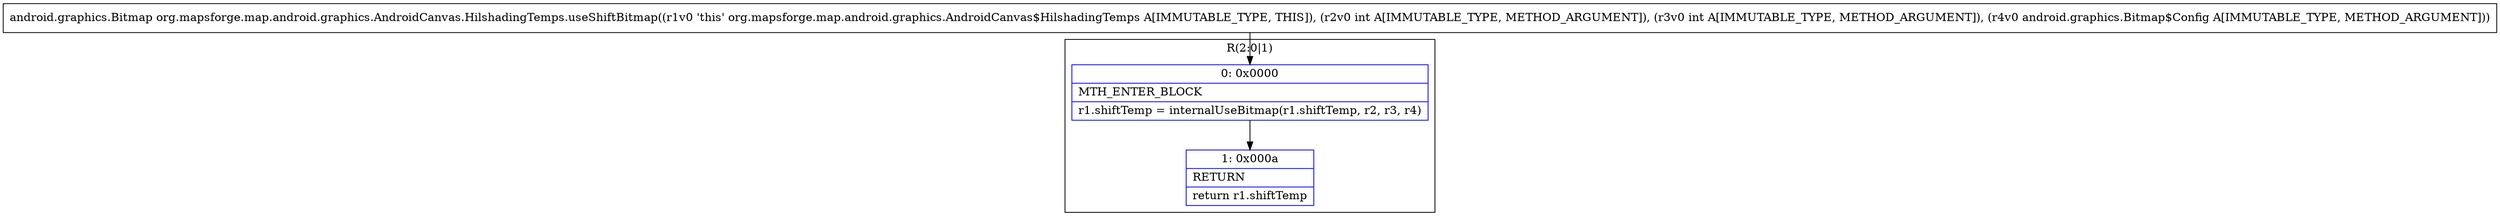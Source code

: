 digraph "CFG fororg.mapsforge.map.android.graphics.AndroidCanvas.HilshadingTemps.useShiftBitmap(IILandroid\/graphics\/Bitmap$Config;)Landroid\/graphics\/Bitmap;" {
subgraph cluster_Region_1722651147 {
label = "R(2:0|1)";
node [shape=record,color=blue];
Node_0 [shape=record,label="{0\:\ 0x0000|MTH_ENTER_BLOCK\l|r1.shiftTemp = internalUseBitmap(r1.shiftTemp, r2, r3, r4)\l}"];
Node_1 [shape=record,label="{1\:\ 0x000a|RETURN\l|return r1.shiftTemp\l}"];
}
MethodNode[shape=record,label="{android.graphics.Bitmap org.mapsforge.map.android.graphics.AndroidCanvas.HilshadingTemps.useShiftBitmap((r1v0 'this' org.mapsforge.map.android.graphics.AndroidCanvas$HilshadingTemps A[IMMUTABLE_TYPE, THIS]), (r2v0 int A[IMMUTABLE_TYPE, METHOD_ARGUMENT]), (r3v0 int A[IMMUTABLE_TYPE, METHOD_ARGUMENT]), (r4v0 android.graphics.Bitmap$Config A[IMMUTABLE_TYPE, METHOD_ARGUMENT])) }"];
MethodNode -> Node_0;
Node_0 -> Node_1;
}

